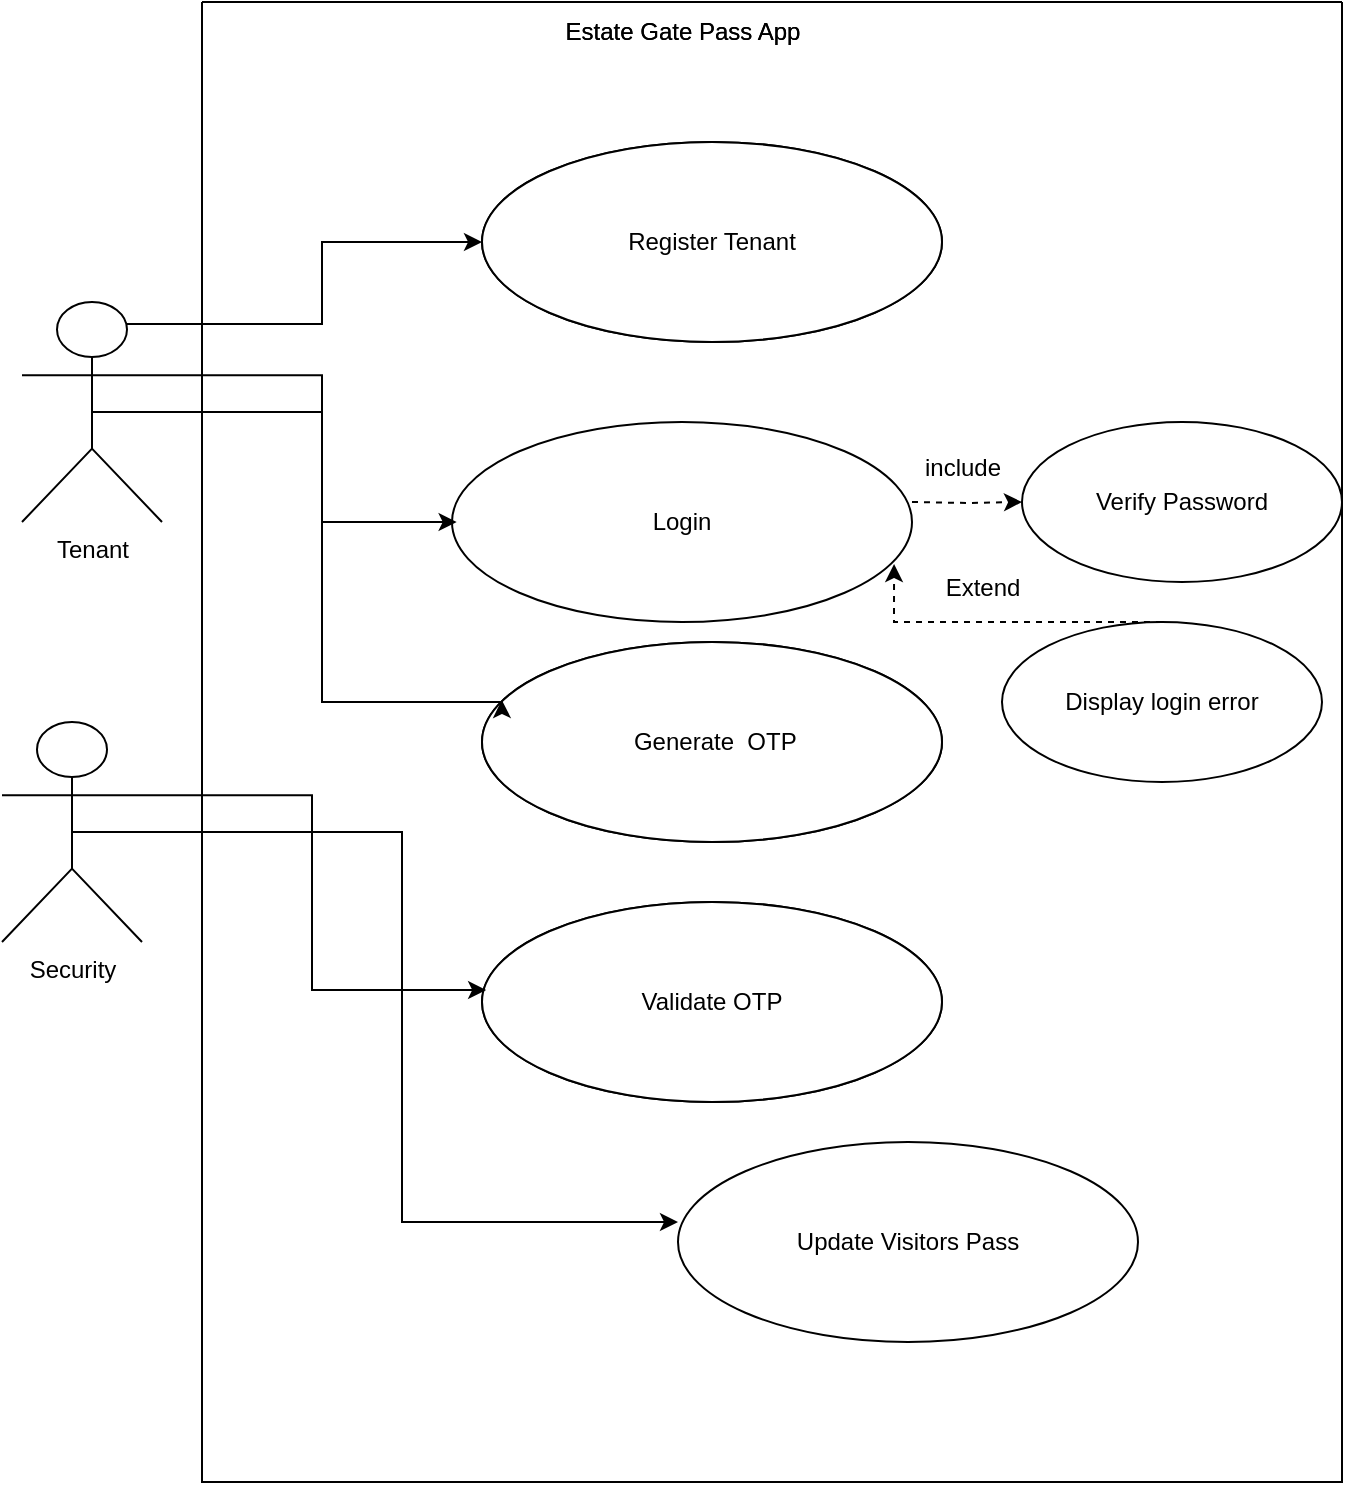 <mxfile version="26.0.16">
  <diagram name="Page-1" id="wYPo5viB8byPGAXyulV-">
    <mxGraphModel dx="1674" dy="836" grid="1" gridSize="10" guides="1" tooltips="1" connect="1" arrows="1" fold="1" page="1" pageScale="1" pageWidth="850" pageHeight="1100" math="0" shadow="0">
      <root>
        <mxCell id="0" />
        <mxCell id="1" parent="0" />
        <mxCell id="Yl0C9zwD8laGA79P2EYS-14" value="" style="swimlane;startSize=0;" parent="1" vertex="1">
          <mxGeometry x="240" y="20" width="570" height="740" as="geometry" />
        </mxCell>
        <mxCell id="Yl0C9zwD8laGA79P2EYS-15" value="Estate Gate Pass App" style="text;html=1;align=center;verticalAlign=middle;resizable=0;points=[];autosize=1;strokeColor=none;fillColor=none;" parent="Yl0C9zwD8laGA79P2EYS-14" vertex="1">
          <mxGeometry x="170" width="140" height="30" as="geometry" />
        </mxCell>
        <mxCell id="Yl0C9zwD8laGA79P2EYS-19" value="Tenant Registration" style="ellipse;whiteSpace=wrap;html=1;" parent="Yl0C9zwD8laGA79P2EYS-14" vertex="1">
          <mxGeometry x="140" y="70" width="230" height="100" as="geometry" />
        </mxCell>
        <mxCell id="Yl0C9zwD8laGA79P2EYS-21" value="OTP Generator" style="ellipse;whiteSpace=wrap;html=1;" parent="Yl0C9zwD8laGA79P2EYS-14" vertex="1">
          <mxGeometry x="140" y="320" width="230" height="100" as="geometry" />
        </mxCell>
        <mxCell id="Yl0C9zwD8laGA79P2EYS-22" value="OTP Validator" style="ellipse;whiteSpace=wrap;html=1;" parent="Yl0C9zwD8laGA79P2EYS-14" vertex="1">
          <mxGeometry x="140" y="450" width="230" height="100" as="geometry" />
        </mxCell>
        <mxCell id="Yl0C9zwD8laGA79P2EYS-25" value="" style="swimlane;startSize=0;" parent="Yl0C9zwD8laGA79P2EYS-14" vertex="1">
          <mxGeometry width="570" height="740" as="geometry" />
        </mxCell>
        <mxCell id="Yl0C9zwD8laGA79P2EYS-26" value="Estate Gate Pass App" style="text;html=1;align=center;verticalAlign=middle;resizable=0;points=[];autosize=1;strokeColor=none;fillColor=none;" parent="Yl0C9zwD8laGA79P2EYS-25" vertex="1">
          <mxGeometry x="170" width="140" height="30" as="geometry" />
        </mxCell>
        <mxCell id="Yl0C9zwD8laGA79P2EYS-27" value="Register Tenant" style="ellipse;whiteSpace=wrap;html=1;" parent="Yl0C9zwD8laGA79P2EYS-25" vertex="1">
          <mxGeometry x="140" y="70" width="230" height="100" as="geometry" />
        </mxCell>
        <mxCell id="Yl0C9zwD8laGA79P2EYS-30" value="Validate OTP" style="ellipse;whiteSpace=wrap;html=1;" parent="Yl0C9zwD8laGA79P2EYS-25" vertex="1">
          <mxGeometry x="140" y="450" width="230" height="100" as="geometry" />
        </mxCell>
        <mxCell id="Yl0C9zwD8laGA79P2EYS-31" value="Update Visitors Pass" style="ellipse;whiteSpace=wrap;html=1;" parent="Yl0C9zwD8laGA79P2EYS-25" vertex="1">
          <mxGeometry x="238" y="570" width="230" height="100" as="geometry" />
        </mxCell>
        <mxCell id="Yl0C9zwD8laGA79P2EYS-67" value="Verify Password" style="ellipse;whiteSpace=wrap;html=1;" parent="Yl0C9zwD8laGA79P2EYS-25" vertex="1">
          <mxGeometry x="410" y="210" width="160" height="80" as="geometry" />
        </mxCell>
        <mxCell id="Yl0C9zwD8laGA79P2EYS-20" value="Login" style="ellipse;whiteSpace=wrap;html=1;" parent="Yl0C9zwD8laGA79P2EYS-25" vertex="1">
          <mxGeometry x="125" y="210" width="230" height="100" as="geometry" />
        </mxCell>
        <mxCell id="Yl0C9zwD8laGA79P2EYS-74" value="Display login error" style="ellipse;whiteSpace=wrap;html=1;" parent="Yl0C9zwD8laGA79P2EYS-25" vertex="1">
          <mxGeometry x="400" y="310" width="160" height="80" as="geometry" />
        </mxCell>
        <mxCell id="Yl0C9zwD8laGA79P2EYS-77" style="edgeStyle=orthogonalEdgeStyle;rounded=0;orthogonalLoop=1;jettySize=auto;html=1;exitX=0.5;exitY=0;exitDx=0;exitDy=0;entryX=0.961;entryY=0.71;entryDx=0;entryDy=0;entryPerimeter=0;dashed=1;" parent="Yl0C9zwD8laGA79P2EYS-25" source="Yl0C9zwD8laGA79P2EYS-74" target="Yl0C9zwD8laGA79P2EYS-20" edge="1">
          <mxGeometry relative="1" as="geometry">
            <Array as="points">
              <mxPoint x="346" y="310" />
            </Array>
          </mxGeometry>
        </mxCell>
        <mxCell id="Yl0C9zwD8laGA79P2EYS-29" value="&amp;nbsp;Generate&amp;nbsp; OTP" style="ellipse;whiteSpace=wrap;html=1;" parent="Yl0C9zwD8laGA79P2EYS-14" vertex="1">
          <mxGeometry x="140" y="320" width="230" height="100" as="geometry" />
        </mxCell>
        <mxCell id="Yl0C9zwD8laGA79P2EYS-70" value="" style="edgeStyle=orthogonalEdgeStyle;rounded=0;orthogonalLoop=1;jettySize=auto;html=1;dashed=1;" parent="Yl0C9zwD8laGA79P2EYS-14" target="Yl0C9zwD8laGA79P2EYS-67" edge="1">
          <mxGeometry relative="1" as="geometry">
            <mxPoint x="355" y="250" as="sourcePoint" />
          </mxGeometry>
        </mxCell>
        <mxCell id="Yl0C9zwD8laGA79P2EYS-45" style="edgeStyle=orthogonalEdgeStyle;rounded=0;orthogonalLoop=1;jettySize=auto;html=1;exitX=0.75;exitY=0.1;exitDx=0;exitDy=0;exitPerimeter=0;" parent="1" source="Yl0C9zwD8laGA79P2EYS-38" target="Yl0C9zwD8laGA79P2EYS-27" edge="1">
          <mxGeometry relative="1" as="geometry" />
        </mxCell>
        <mxCell id="Yl0C9zwD8laGA79P2EYS-46" style="edgeStyle=orthogonalEdgeStyle;rounded=0;orthogonalLoop=1;jettySize=auto;html=1;exitX=1;exitY=0.333;exitDx=0;exitDy=0;exitPerimeter=0;" parent="1" source="Yl0C9zwD8laGA79P2EYS-38" edge="1">
          <mxGeometry relative="1" as="geometry">
            <mxPoint x="367.323" y="280" as="targetPoint" />
            <Array as="points">
              <mxPoint x="300" y="207" />
              <mxPoint x="300" y="280" />
            </Array>
          </mxGeometry>
        </mxCell>
        <mxCell id="Yl0C9zwD8laGA79P2EYS-38" value="Tenant" style="shape=umlActor;verticalLabelPosition=bottom;verticalAlign=top;html=1;outlineConnect=0;" parent="1" vertex="1">
          <mxGeometry x="150" y="170" width="70" height="110" as="geometry" />
        </mxCell>
        <mxCell id="Yl0C9zwD8laGA79P2EYS-47" style="edgeStyle=orthogonalEdgeStyle;rounded=0;orthogonalLoop=1;jettySize=auto;html=1;exitX=0.5;exitY=0.5;exitDx=0;exitDy=0;exitPerimeter=0;entryX=0.043;entryY=0.29;entryDx=0;entryDy=0;entryPerimeter=0;" parent="1" source="Yl0C9zwD8laGA79P2EYS-38" target="Yl0C9zwD8laGA79P2EYS-29" edge="1">
          <mxGeometry relative="1" as="geometry">
            <Array as="points">
              <mxPoint x="300" y="225" />
              <mxPoint x="300" y="370" />
            </Array>
          </mxGeometry>
        </mxCell>
        <mxCell id="Yl0C9zwD8laGA79P2EYS-50" value="Security" style="shape=umlActor;verticalLabelPosition=bottom;verticalAlign=top;html=1;outlineConnect=0;" parent="1" vertex="1">
          <mxGeometry x="140" y="380" width="70" height="110" as="geometry" />
        </mxCell>
        <mxCell id="Yl0C9zwD8laGA79P2EYS-53" style="edgeStyle=orthogonalEdgeStyle;rounded=0;orthogonalLoop=1;jettySize=auto;html=1;exitX=1;exitY=0.333;exitDx=0;exitDy=0;exitPerimeter=0;entryX=0.009;entryY=0.44;entryDx=0;entryDy=0;entryPerimeter=0;" parent="1" source="Yl0C9zwD8laGA79P2EYS-50" target="Yl0C9zwD8laGA79P2EYS-30" edge="1">
          <mxGeometry relative="1" as="geometry" />
        </mxCell>
        <mxCell id="Yl0C9zwD8laGA79P2EYS-54" style="edgeStyle=orthogonalEdgeStyle;rounded=0;orthogonalLoop=1;jettySize=auto;html=1;exitX=0.5;exitY=0.5;exitDx=0;exitDy=0;exitPerimeter=0;entryX=0;entryY=0.4;entryDx=0;entryDy=0;entryPerimeter=0;" parent="1" source="Yl0C9zwD8laGA79P2EYS-50" target="Yl0C9zwD8laGA79P2EYS-31" edge="1">
          <mxGeometry relative="1" as="geometry">
            <Array as="points">
              <mxPoint x="340" y="435" />
              <mxPoint x="340" y="630" />
            </Array>
          </mxGeometry>
        </mxCell>
        <mxCell id="Yl0C9zwD8laGA79P2EYS-71" value="include" style="text;html=1;align=center;verticalAlign=middle;resizable=0;points=[];autosize=1;strokeColor=none;fillColor=none;" parent="1" vertex="1">
          <mxGeometry x="590" y="238" width="60" height="30" as="geometry" />
        </mxCell>
        <mxCell id="Yl0C9zwD8laGA79P2EYS-78" value="Extend" style="text;html=1;align=center;verticalAlign=middle;resizable=0;points=[];autosize=1;strokeColor=none;fillColor=none;" parent="1" vertex="1">
          <mxGeometry x="600" y="298" width="60" height="30" as="geometry" />
        </mxCell>
      </root>
    </mxGraphModel>
  </diagram>
</mxfile>
